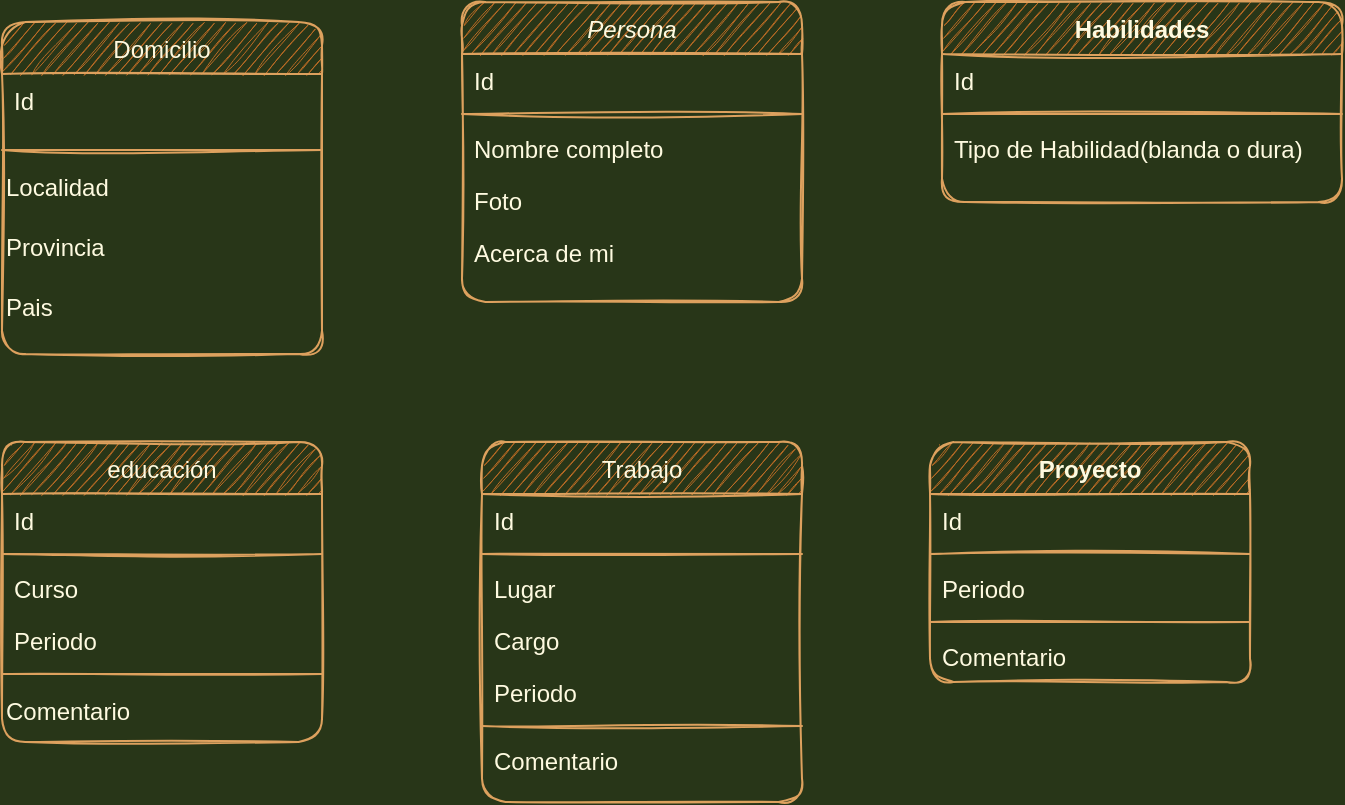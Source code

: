 <mxfile version="20.2.3" type="github">
  <diagram id="C5RBs43oDa-KdzZeNtuy" name="Page-1">
    <mxGraphModel dx="2179" dy="804" grid="1" gridSize="10" guides="1" tooltips="1" connect="1" arrows="1" fold="1" page="1" pageScale="1" pageWidth="827" pageHeight="1169" background="#283618" math="0" shadow="0">
      <root>
        <mxCell id="WIyWlLk6GJQsqaUBKTNV-0" />
        <mxCell id="WIyWlLk6GJQsqaUBKTNV-1" parent="WIyWlLk6GJQsqaUBKTNV-0" />
        <mxCell id="zkfFHV4jXpPFQw0GAbJ--0" value="Persona" style="swimlane;fontStyle=2;align=center;verticalAlign=top;childLayout=stackLayout;horizontal=1;startSize=26;horizontalStack=0;resizeParent=1;resizeLast=0;collapsible=1;marginBottom=0;rounded=1;shadow=0;strokeWidth=1;fillColor=#BC6C25;strokeColor=#DDA15E;fontColor=#FEFAE0;sketch=1;" parent="WIyWlLk6GJQsqaUBKTNV-1" vertex="1">
          <mxGeometry x="180" y="20" width="170" height="150" as="geometry">
            <mxRectangle x="230" y="140" width="160" height="26" as="alternateBounds" />
          </mxGeometry>
        </mxCell>
        <mxCell id="zkfFHV4jXpPFQw0GAbJ--1" value="Id" style="text;align=left;verticalAlign=top;spacingLeft=4;spacingRight=4;overflow=hidden;rotatable=0;points=[[0,0.5],[1,0.5]];portConstraint=eastwest;fontColor=#FEFAE0;rounded=1;sketch=1;" parent="zkfFHV4jXpPFQw0GAbJ--0" vertex="1">
          <mxGeometry y="26" width="170" height="26" as="geometry" />
        </mxCell>
        <mxCell id="zkfFHV4jXpPFQw0GAbJ--4" value="" style="line;html=1;strokeWidth=1;align=left;verticalAlign=middle;spacingTop=-1;spacingLeft=3;spacingRight=3;rotatable=0;labelPosition=right;points=[];portConstraint=eastwest;labelBackgroundColor=#283618;fillColor=#BC6C25;strokeColor=#DDA15E;fontColor=#FEFAE0;rounded=1;sketch=1;" parent="zkfFHV4jXpPFQw0GAbJ--0" vertex="1">
          <mxGeometry y="52" width="170" height="8" as="geometry" />
        </mxCell>
        <mxCell id="zkfFHV4jXpPFQw0GAbJ--2" value="Nombre completo" style="text;align=left;verticalAlign=top;spacingLeft=4;spacingRight=4;overflow=hidden;rotatable=0;points=[[0,0.5],[1,0.5]];portConstraint=eastwest;rounded=1;shadow=0;html=0;fontColor=#FEFAE0;sketch=1;" parent="zkfFHV4jXpPFQw0GAbJ--0" vertex="1">
          <mxGeometry y="60" width="170" height="26" as="geometry" />
        </mxCell>
        <mxCell id="zkfFHV4jXpPFQw0GAbJ--3" value="Foto" style="text;align=left;verticalAlign=top;spacingLeft=4;spacingRight=4;overflow=hidden;rotatable=0;points=[[0,0.5],[1,0.5]];portConstraint=eastwest;rounded=1;shadow=0;html=0;fontColor=#FEFAE0;sketch=1;" parent="zkfFHV4jXpPFQw0GAbJ--0" vertex="1">
          <mxGeometry y="86" width="170" height="26" as="geometry" />
        </mxCell>
        <mxCell id="zkfFHV4jXpPFQw0GAbJ--5" value="Acerca de mi" style="text;align=left;verticalAlign=top;spacingLeft=4;spacingRight=4;overflow=hidden;rotatable=0;points=[[0,0.5],[1,0.5]];portConstraint=eastwest;fontColor=#FEFAE0;rounded=1;sketch=1;" parent="zkfFHV4jXpPFQw0GAbJ--0" vertex="1">
          <mxGeometry y="112" width="170" height="28" as="geometry" />
        </mxCell>
        <mxCell id="zkfFHV4jXpPFQw0GAbJ--6" value="educación" style="swimlane;fontStyle=0;align=center;verticalAlign=top;childLayout=stackLayout;horizontal=1;startSize=26;horizontalStack=0;resizeParent=1;resizeLast=0;collapsible=1;marginBottom=0;rounded=1;shadow=0;strokeWidth=1;fillColor=#BC6C25;strokeColor=#DDA15E;fontColor=#FEFAE0;sketch=1;" parent="WIyWlLk6GJQsqaUBKTNV-1" vertex="1">
          <mxGeometry x="-50" y="240" width="160" height="150" as="geometry">
            <mxRectangle x="130" y="380" width="160" height="26" as="alternateBounds" />
          </mxGeometry>
        </mxCell>
        <mxCell id="zkfFHV4jXpPFQw0GAbJ--7" value="Id" style="text;align=left;verticalAlign=top;spacingLeft=4;spacingRight=4;overflow=hidden;rotatable=0;points=[[0,0.5],[1,0.5]];portConstraint=eastwest;fontColor=#FEFAE0;rounded=1;sketch=1;" parent="zkfFHV4jXpPFQw0GAbJ--6" vertex="1">
          <mxGeometry y="26" width="160" height="26" as="geometry" />
        </mxCell>
        <mxCell id="zkfFHV4jXpPFQw0GAbJ--9" value="" style="line;html=1;strokeWidth=1;align=left;verticalAlign=middle;spacingTop=-1;spacingLeft=3;spacingRight=3;rotatable=0;labelPosition=right;points=[];portConstraint=eastwest;labelBackgroundColor=#283618;fillColor=#BC6C25;strokeColor=#DDA15E;fontColor=#FEFAE0;rounded=1;sketch=1;" parent="zkfFHV4jXpPFQw0GAbJ--6" vertex="1">
          <mxGeometry y="52" width="160" height="8" as="geometry" />
        </mxCell>
        <mxCell id="zkfFHV4jXpPFQw0GAbJ--8" value="Curso" style="text;align=left;verticalAlign=top;spacingLeft=4;spacingRight=4;overflow=hidden;rotatable=0;points=[[0,0.5],[1,0.5]];portConstraint=eastwest;rounded=1;shadow=0;html=0;fontColor=#FEFAE0;sketch=1;" parent="zkfFHV4jXpPFQw0GAbJ--6" vertex="1">
          <mxGeometry y="60" width="160" height="26" as="geometry" />
        </mxCell>
        <mxCell id="zkfFHV4jXpPFQw0GAbJ--11" value="Periodo" style="text;align=left;verticalAlign=top;spacingLeft=4;spacingRight=4;overflow=hidden;rotatable=0;points=[[0,0.5],[1,0.5]];portConstraint=eastwest;fontColor=#FEFAE0;rounded=1;sketch=1;" parent="zkfFHV4jXpPFQw0GAbJ--6" vertex="1">
          <mxGeometry y="86" width="160" height="26" as="geometry" />
        </mxCell>
        <mxCell id="xRR_X3IKbqQ52gnT_JD9-30" value="" style="line;html=1;strokeWidth=1;align=left;verticalAlign=middle;spacingTop=-1;spacingLeft=3;spacingRight=3;rotatable=0;labelPosition=right;points=[];portConstraint=eastwest;labelBackgroundColor=#283618;fillColor=#BC6C25;strokeColor=#DDA15E;fontColor=#FEFAE0;rounded=1;sketch=1;" vertex="1" parent="zkfFHV4jXpPFQw0GAbJ--6">
          <mxGeometry y="112" width="160" height="8" as="geometry" />
        </mxCell>
        <mxCell id="xRR_X3IKbqQ52gnT_JD9-29" value="Comentario" style="text;html=1;align=left;verticalAlign=middle;resizable=0;points=[];autosize=1;strokeColor=none;fillColor=none;fontColor=#FEFAE0;rounded=1;sketch=1;" vertex="1" parent="zkfFHV4jXpPFQw0GAbJ--6">
          <mxGeometry y="120" width="160" height="30" as="geometry" />
        </mxCell>
        <mxCell id="zkfFHV4jXpPFQw0GAbJ--13" value="Domicilio" style="swimlane;fontStyle=0;align=center;verticalAlign=top;childLayout=stackLayout;horizontal=1;startSize=26;horizontalStack=0;resizeParent=1;resizeLast=0;collapsible=1;marginBottom=0;rounded=1;shadow=0;strokeWidth=1;fillColor=#BC6C25;strokeColor=#DDA15E;fontColor=#FEFAE0;sketch=1;" parent="WIyWlLk6GJQsqaUBKTNV-1" vertex="1">
          <mxGeometry x="-50" y="30" width="160" height="166" as="geometry">
            <mxRectangle x="340" y="380" width="170" height="26" as="alternateBounds" />
          </mxGeometry>
        </mxCell>
        <mxCell id="zkfFHV4jXpPFQw0GAbJ--14" value="Id" style="text;align=left;verticalAlign=top;spacingLeft=4;spacingRight=4;overflow=hidden;rotatable=0;points=[[0,0.5],[1,0.5]];portConstraint=eastwest;fontColor=#FEFAE0;rounded=1;sketch=1;" parent="zkfFHV4jXpPFQw0GAbJ--13" vertex="1">
          <mxGeometry y="26" width="160" height="34" as="geometry" />
        </mxCell>
        <mxCell id="zkfFHV4jXpPFQw0GAbJ--15" value="" style="line;html=1;strokeWidth=1;align=left;verticalAlign=middle;spacingTop=-1;spacingLeft=3;spacingRight=3;rotatable=0;labelPosition=right;points=[];portConstraint=eastwest;labelBackgroundColor=#283618;fillColor=#BC6C25;strokeColor=#DDA15E;fontColor=#FEFAE0;rounded=1;sketch=1;" parent="zkfFHV4jXpPFQw0GAbJ--13" vertex="1">
          <mxGeometry y="60" width="160" height="8" as="geometry" />
        </mxCell>
        <mxCell id="xRR_X3IKbqQ52gnT_JD9-22" value="Localidad" style="text;html=1;align=left;verticalAlign=middle;resizable=0;points=[];autosize=1;strokeColor=none;fillColor=none;fontColor=#FEFAE0;rounded=1;sketch=1;" vertex="1" parent="zkfFHV4jXpPFQw0GAbJ--13">
          <mxGeometry y="68" width="160" height="30" as="geometry" />
        </mxCell>
        <mxCell id="xRR_X3IKbqQ52gnT_JD9-23" value="Provincia" style="text;html=1;align=left;verticalAlign=middle;resizable=0;points=[];autosize=1;strokeColor=none;fillColor=none;fontColor=#FEFAE0;rounded=1;sketch=1;" vertex="1" parent="zkfFHV4jXpPFQw0GAbJ--13">
          <mxGeometry y="98" width="160" height="30" as="geometry" />
        </mxCell>
        <mxCell id="xRR_X3IKbqQ52gnT_JD9-25" value="Pais" style="text;html=1;align=left;verticalAlign=middle;resizable=0;points=[];autosize=1;strokeColor=none;fillColor=none;fontColor=#FEFAE0;rounded=1;sketch=1;" vertex="1" parent="zkfFHV4jXpPFQw0GAbJ--13">
          <mxGeometry y="128" width="160" height="30" as="geometry" />
        </mxCell>
        <mxCell id="zkfFHV4jXpPFQw0GAbJ--17" value="Trabajo" style="swimlane;fontStyle=0;align=center;verticalAlign=top;childLayout=stackLayout;horizontal=1;startSize=26;horizontalStack=0;resizeParent=1;resizeLast=0;collapsible=1;marginBottom=0;rounded=1;shadow=0;strokeWidth=1;fillColor=#BC6C25;strokeColor=#DDA15E;fontColor=#FEFAE0;sketch=1;" parent="WIyWlLk6GJQsqaUBKTNV-1" vertex="1">
          <mxGeometry x="190" y="240" width="160" height="180" as="geometry">
            <mxRectangle x="430" y="30" width="160" height="26" as="alternateBounds" />
          </mxGeometry>
        </mxCell>
        <mxCell id="zkfFHV4jXpPFQw0GAbJ--18" value="Id" style="text;align=left;verticalAlign=top;spacingLeft=4;spacingRight=4;overflow=hidden;rotatable=0;points=[[0,0.5],[1,0.5]];portConstraint=eastwest;fontColor=#FEFAE0;rounded=1;sketch=1;" parent="zkfFHV4jXpPFQw0GAbJ--17" vertex="1">
          <mxGeometry y="26" width="160" height="26" as="geometry" />
        </mxCell>
        <mxCell id="zkfFHV4jXpPFQw0GAbJ--23" value="" style="line;html=1;strokeWidth=1;align=left;verticalAlign=middle;spacingTop=-1;spacingLeft=3;spacingRight=3;rotatable=0;labelPosition=right;points=[];portConstraint=eastwest;labelBackgroundColor=#283618;fillColor=#BC6C25;strokeColor=#DDA15E;fontColor=#FEFAE0;rounded=1;sketch=1;" parent="zkfFHV4jXpPFQw0GAbJ--17" vertex="1">
          <mxGeometry y="52" width="160" height="8" as="geometry" />
        </mxCell>
        <mxCell id="zkfFHV4jXpPFQw0GAbJ--19" value="Lugar" style="text;align=left;verticalAlign=top;spacingLeft=4;spacingRight=4;overflow=hidden;rotatable=0;points=[[0,0.5],[1,0.5]];portConstraint=eastwest;rounded=1;shadow=0;html=0;fontColor=#FEFAE0;sketch=1;" parent="zkfFHV4jXpPFQw0GAbJ--17" vertex="1">
          <mxGeometry y="60" width="160" height="26" as="geometry" />
        </mxCell>
        <mxCell id="zkfFHV4jXpPFQw0GAbJ--20" value="Cargo" style="text;align=left;verticalAlign=top;spacingLeft=4;spacingRight=4;overflow=hidden;rotatable=0;points=[[0,0.5],[1,0.5]];portConstraint=eastwest;rounded=1;shadow=0;html=0;fontColor=#FEFAE0;sketch=1;" parent="zkfFHV4jXpPFQw0GAbJ--17" vertex="1">
          <mxGeometry y="86" width="160" height="26" as="geometry" />
        </mxCell>
        <mxCell id="zkfFHV4jXpPFQw0GAbJ--21" value="Periodo" style="text;align=left;verticalAlign=top;spacingLeft=4;spacingRight=4;overflow=hidden;rotatable=0;points=[[0,0.5],[1,0.5]];portConstraint=eastwest;rounded=1;shadow=0;html=0;fontColor=#FEFAE0;sketch=1;" parent="zkfFHV4jXpPFQw0GAbJ--17" vertex="1">
          <mxGeometry y="112" width="160" height="26" as="geometry" />
        </mxCell>
        <mxCell id="xRR_X3IKbqQ52gnT_JD9-41" value="" style="line;html=1;strokeWidth=1;align=left;verticalAlign=middle;spacingTop=-1;spacingLeft=3;spacingRight=3;rotatable=0;labelPosition=right;points=[];portConstraint=eastwest;labelBackgroundColor=#283618;fillColor=#BC6C25;strokeColor=#DDA15E;fontColor=#FEFAE0;rounded=1;sketch=1;" vertex="1" parent="zkfFHV4jXpPFQw0GAbJ--17">
          <mxGeometry y="138" width="160" height="8" as="geometry" />
        </mxCell>
        <mxCell id="zkfFHV4jXpPFQw0GAbJ--22" value="Comentario" style="text;align=left;verticalAlign=top;spacingLeft=4;spacingRight=4;overflow=hidden;rotatable=0;points=[[0,0.5],[1,0.5]];portConstraint=eastwest;rounded=1;shadow=0;html=0;fontColor=#FEFAE0;sketch=1;" parent="zkfFHV4jXpPFQw0GAbJ--17" vertex="1">
          <mxGeometry y="146" width="160" height="26" as="geometry" />
        </mxCell>
        <mxCell id="xRR_X3IKbqQ52gnT_JD9-11" value="Proyecto" style="swimlane;fontStyle=1;align=center;verticalAlign=top;childLayout=stackLayout;horizontal=1;startSize=26;horizontalStack=0;resizeParent=1;resizeParentMax=0;resizeLast=0;collapsible=1;marginBottom=0;shadow=0;fillColor=#BC6C25;strokeColor=#DDA15E;fontColor=#FEFAE0;rounded=1;sketch=1;" vertex="1" parent="WIyWlLk6GJQsqaUBKTNV-1">
          <mxGeometry x="414" y="240" width="160" height="120" as="geometry" />
        </mxCell>
        <mxCell id="xRR_X3IKbqQ52gnT_JD9-14" value="Id" style="text;strokeColor=none;fillColor=none;align=left;verticalAlign=top;spacingLeft=4;spacingRight=4;overflow=hidden;rotatable=0;points=[[0,0.5],[1,0.5]];portConstraint=eastwest;shadow=0;fontColor=#FEFAE0;rounded=1;sketch=1;" vertex="1" parent="xRR_X3IKbqQ52gnT_JD9-11">
          <mxGeometry y="26" width="160" height="26" as="geometry" />
        </mxCell>
        <mxCell id="xRR_X3IKbqQ52gnT_JD9-13" value="" style="line;strokeWidth=1;fillColor=none;align=left;verticalAlign=middle;spacingTop=-1;spacingLeft=3;spacingRight=3;rotatable=0;labelPosition=right;points=[];portConstraint=eastwest;shadow=0;labelBackgroundColor=#283618;strokeColor=#DDA15E;fontColor=#FEFAE0;rounded=1;sketch=1;" vertex="1" parent="xRR_X3IKbqQ52gnT_JD9-11">
          <mxGeometry y="52" width="160" height="8" as="geometry" />
        </mxCell>
        <mxCell id="xRR_X3IKbqQ52gnT_JD9-12" value="Periodo" style="text;strokeColor=none;fillColor=none;align=left;verticalAlign=top;spacingLeft=4;spacingRight=4;overflow=hidden;rotatable=0;points=[[0,0.5],[1,0.5]];portConstraint=eastwest;shadow=0;fontColor=#FEFAE0;rounded=1;sketch=1;" vertex="1" parent="xRR_X3IKbqQ52gnT_JD9-11">
          <mxGeometry y="60" width="160" height="26" as="geometry" />
        </mxCell>
        <mxCell id="xRR_X3IKbqQ52gnT_JD9-50" value="" style="line;strokeWidth=1;fillColor=none;align=left;verticalAlign=middle;spacingTop=-1;spacingLeft=3;spacingRight=3;rotatable=0;labelPosition=right;points=[];portConstraint=eastwest;shadow=0;labelBackgroundColor=#283618;strokeColor=#DDA15E;fontColor=#FEFAE0;rounded=1;sketch=1;" vertex="1" parent="xRR_X3IKbqQ52gnT_JD9-11">
          <mxGeometry y="86" width="160" height="8" as="geometry" />
        </mxCell>
        <mxCell id="xRR_X3IKbqQ52gnT_JD9-47" value="Comentario" style="text;strokeColor=none;fillColor=none;align=left;verticalAlign=top;spacingLeft=4;spacingRight=4;overflow=hidden;rotatable=0;points=[[0,0.5],[1,0.5]];portConstraint=eastwest;shadow=0;fontColor=#FEFAE0;rounded=1;sketch=1;" vertex="1" parent="xRR_X3IKbqQ52gnT_JD9-11">
          <mxGeometry y="94" width="160" height="26" as="geometry" />
        </mxCell>
        <mxCell id="xRR_X3IKbqQ52gnT_JD9-15" value="Habilidades" style="swimlane;fontStyle=1;align=center;verticalAlign=top;childLayout=stackLayout;horizontal=1;startSize=26;horizontalStack=0;resizeParent=1;resizeParentMax=0;resizeLast=0;collapsible=1;marginBottom=0;shadow=0;fillColor=#BC6C25;strokeColor=#DDA15E;fontColor=#FEFAE0;rounded=1;sketch=1;" vertex="1" parent="WIyWlLk6GJQsqaUBKTNV-1">
          <mxGeometry x="420" y="20" width="200" height="100" as="geometry" />
        </mxCell>
        <mxCell id="xRR_X3IKbqQ52gnT_JD9-16" value="Id" style="text;strokeColor=none;fillColor=none;align=left;verticalAlign=top;spacingLeft=4;spacingRight=4;overflow=hidden;rotatable=0;points=[[0,0.5],[1,0.5]];portConstraint=eastwest;shadow=0;fontColor=#FEFAE0;rounded=1;sketch=1;" vertex="1" parent="xRR_X3IKbqQ52gnT_JD9-15">
          <mxGeometry y="26" width="200" height="26" as="geometry" />
        </mxCell>
        <mxCell id="xRR_X3IKbqQ52gnT_JD9-17" value="" style="line;strokeWidth=1;fillColor=none;align=left;verticalAlign=middle;spacingTop=-1;spacingLeft=3;spacingRight=3;rotatable=0;labelPosition=right;points=[];portConstraint=eastwest;shadow=0;labelBackgroundColor=#283618;strokeColor=#DDA15E;fontColor=#FEFAE0;rounded=1;sketch=1;" vertex="1" parent="xRR_X3IKbqQ52gnT_JD9-15">
          <mxGeometry y="52" width="200" height="8" as="geometry" />
        </mxCell>
        <mxCell id="xRR_X3IKbqQ52gnT_JD9-18" value="Tipo de Habilidad(blanda o dura)" style="text;strokeColor=none;fillColor=none;align=left;verticalAlign=top;spacingLeft=4;spacingRight=4;overflow=hidden;rotatable=0;points=[[0,0.5],[1,0.5]];portConstraint=eastwest;shadow=0;fontColor=#FEFAE0;rounded=1;sketch=1;" vertex="1" parent="xRR_X3IKbqQ52gnT_JD9-15">
          <mxGeometry y="60" width="200" height="40" as="geometry" />
        </mxCell>
      </root>
    </mxGraphModel>
  </diagram>
</mxfile>
